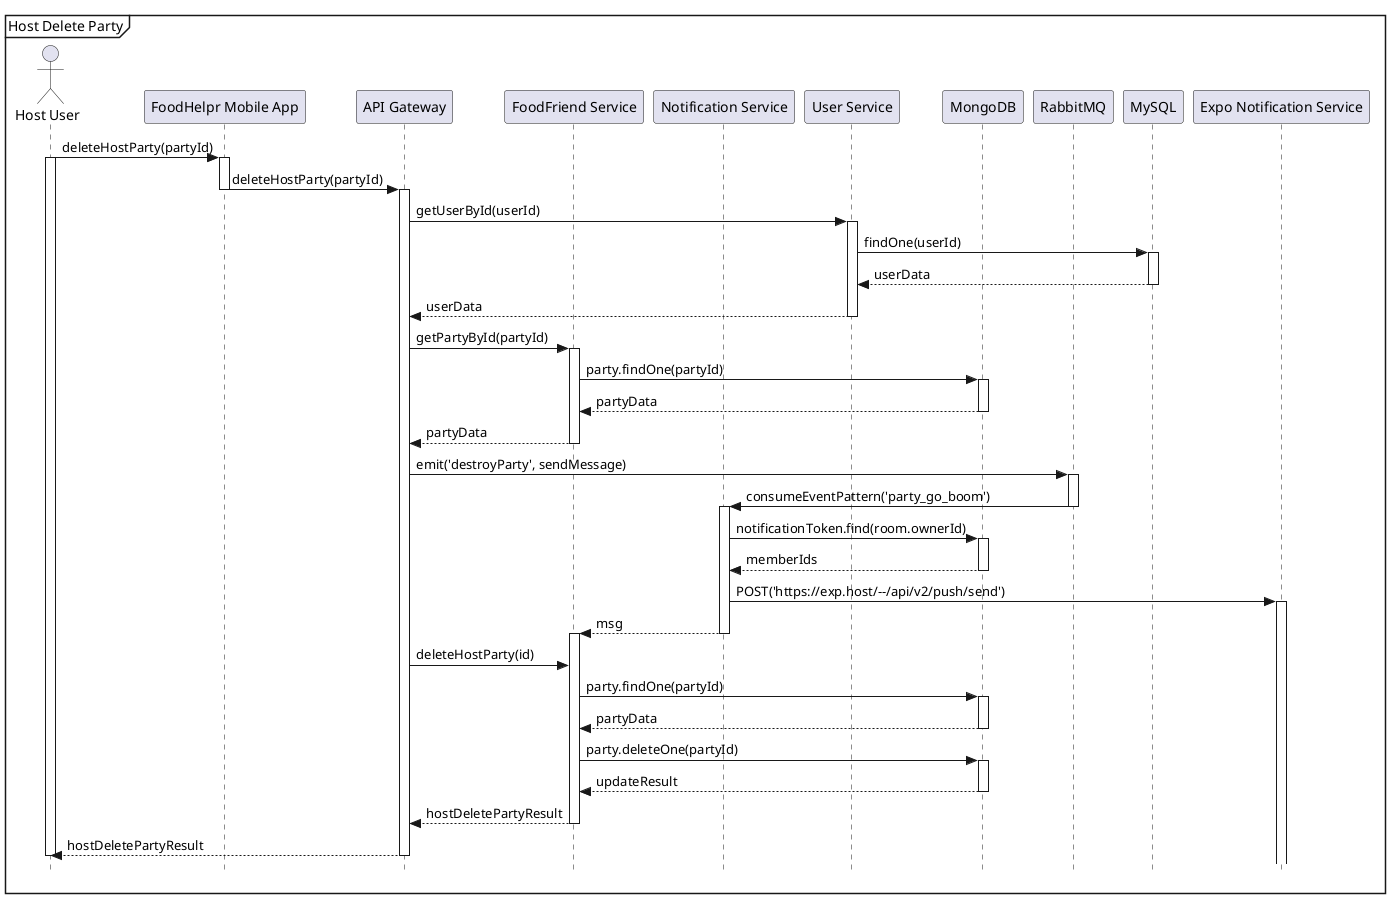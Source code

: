 @startuml
mainframe Host Delete Party
skinparam style strictuml

actor "Host User" as u
participant "FoodHelpr Mobile App" as fe
participant "API Gateway" as gateway
participant "FoodFriend Service" as ff
participant "Notification Service" as noti
' participant "Recipe Service" as recipe
' participant "Restaurant Service" as restaurant
participant "User Service" as user
participant "MongoDB" as mongo
participant "RabbitMQ" as rmq
participant "MySQL" as sql
participant "Expo Notification Service" as expo

u -> fe: deleteHostParty(partyId)
activate u
activate fe
fe -> gateway: deleteHostParty(partyId)
deactivate fe
activate gateway
gateway -> user: getUserById(userId)
activate user
user -> sql: findOne(userId)
activate sql
sql --> user: userData
deactivate sql
user --> gateway: userData
deactivate user
gateway -> ff: getPartyById(partyId)
activate ff
ff -> mongo: party.findOne(partyId)
activate mongo
mongo --> ff: partyData
deactivate mongo
ff --> gateway: partyData
deactivate ff
gateway -> rmq: emit('destroyParty', sendMessage)
activate rmq
rmq -> noti: consumeEventPattern('party_go_boom')
deactivate rmq
activate noti
noti -> mongo: notificationToken.find(room.ownerId)
activate mongo
mongo --> noti: memberIds
deactivate mongo
noti -> expo: POST('https://exp.host/--/api/v2/push/send')
activate expo
noti --> ff: msg
deactivate noti
activate ff
gateway -> ff: deleteHostParty(id)
ff -> mongo: party.findOne(partyId)
activate mongo
mongo --> ff: partyData
deactivate mongo
ff -> mongo: party.deleteOne(partyId)
activate mongo
mongo --> ff: updateResult
deactivate mongo
ff --> gateway: hostDeletePartyResult
deactivate ff
gateway --> u: hostDeletePartyResult
deactivate gateway
deactivate u

@enduml